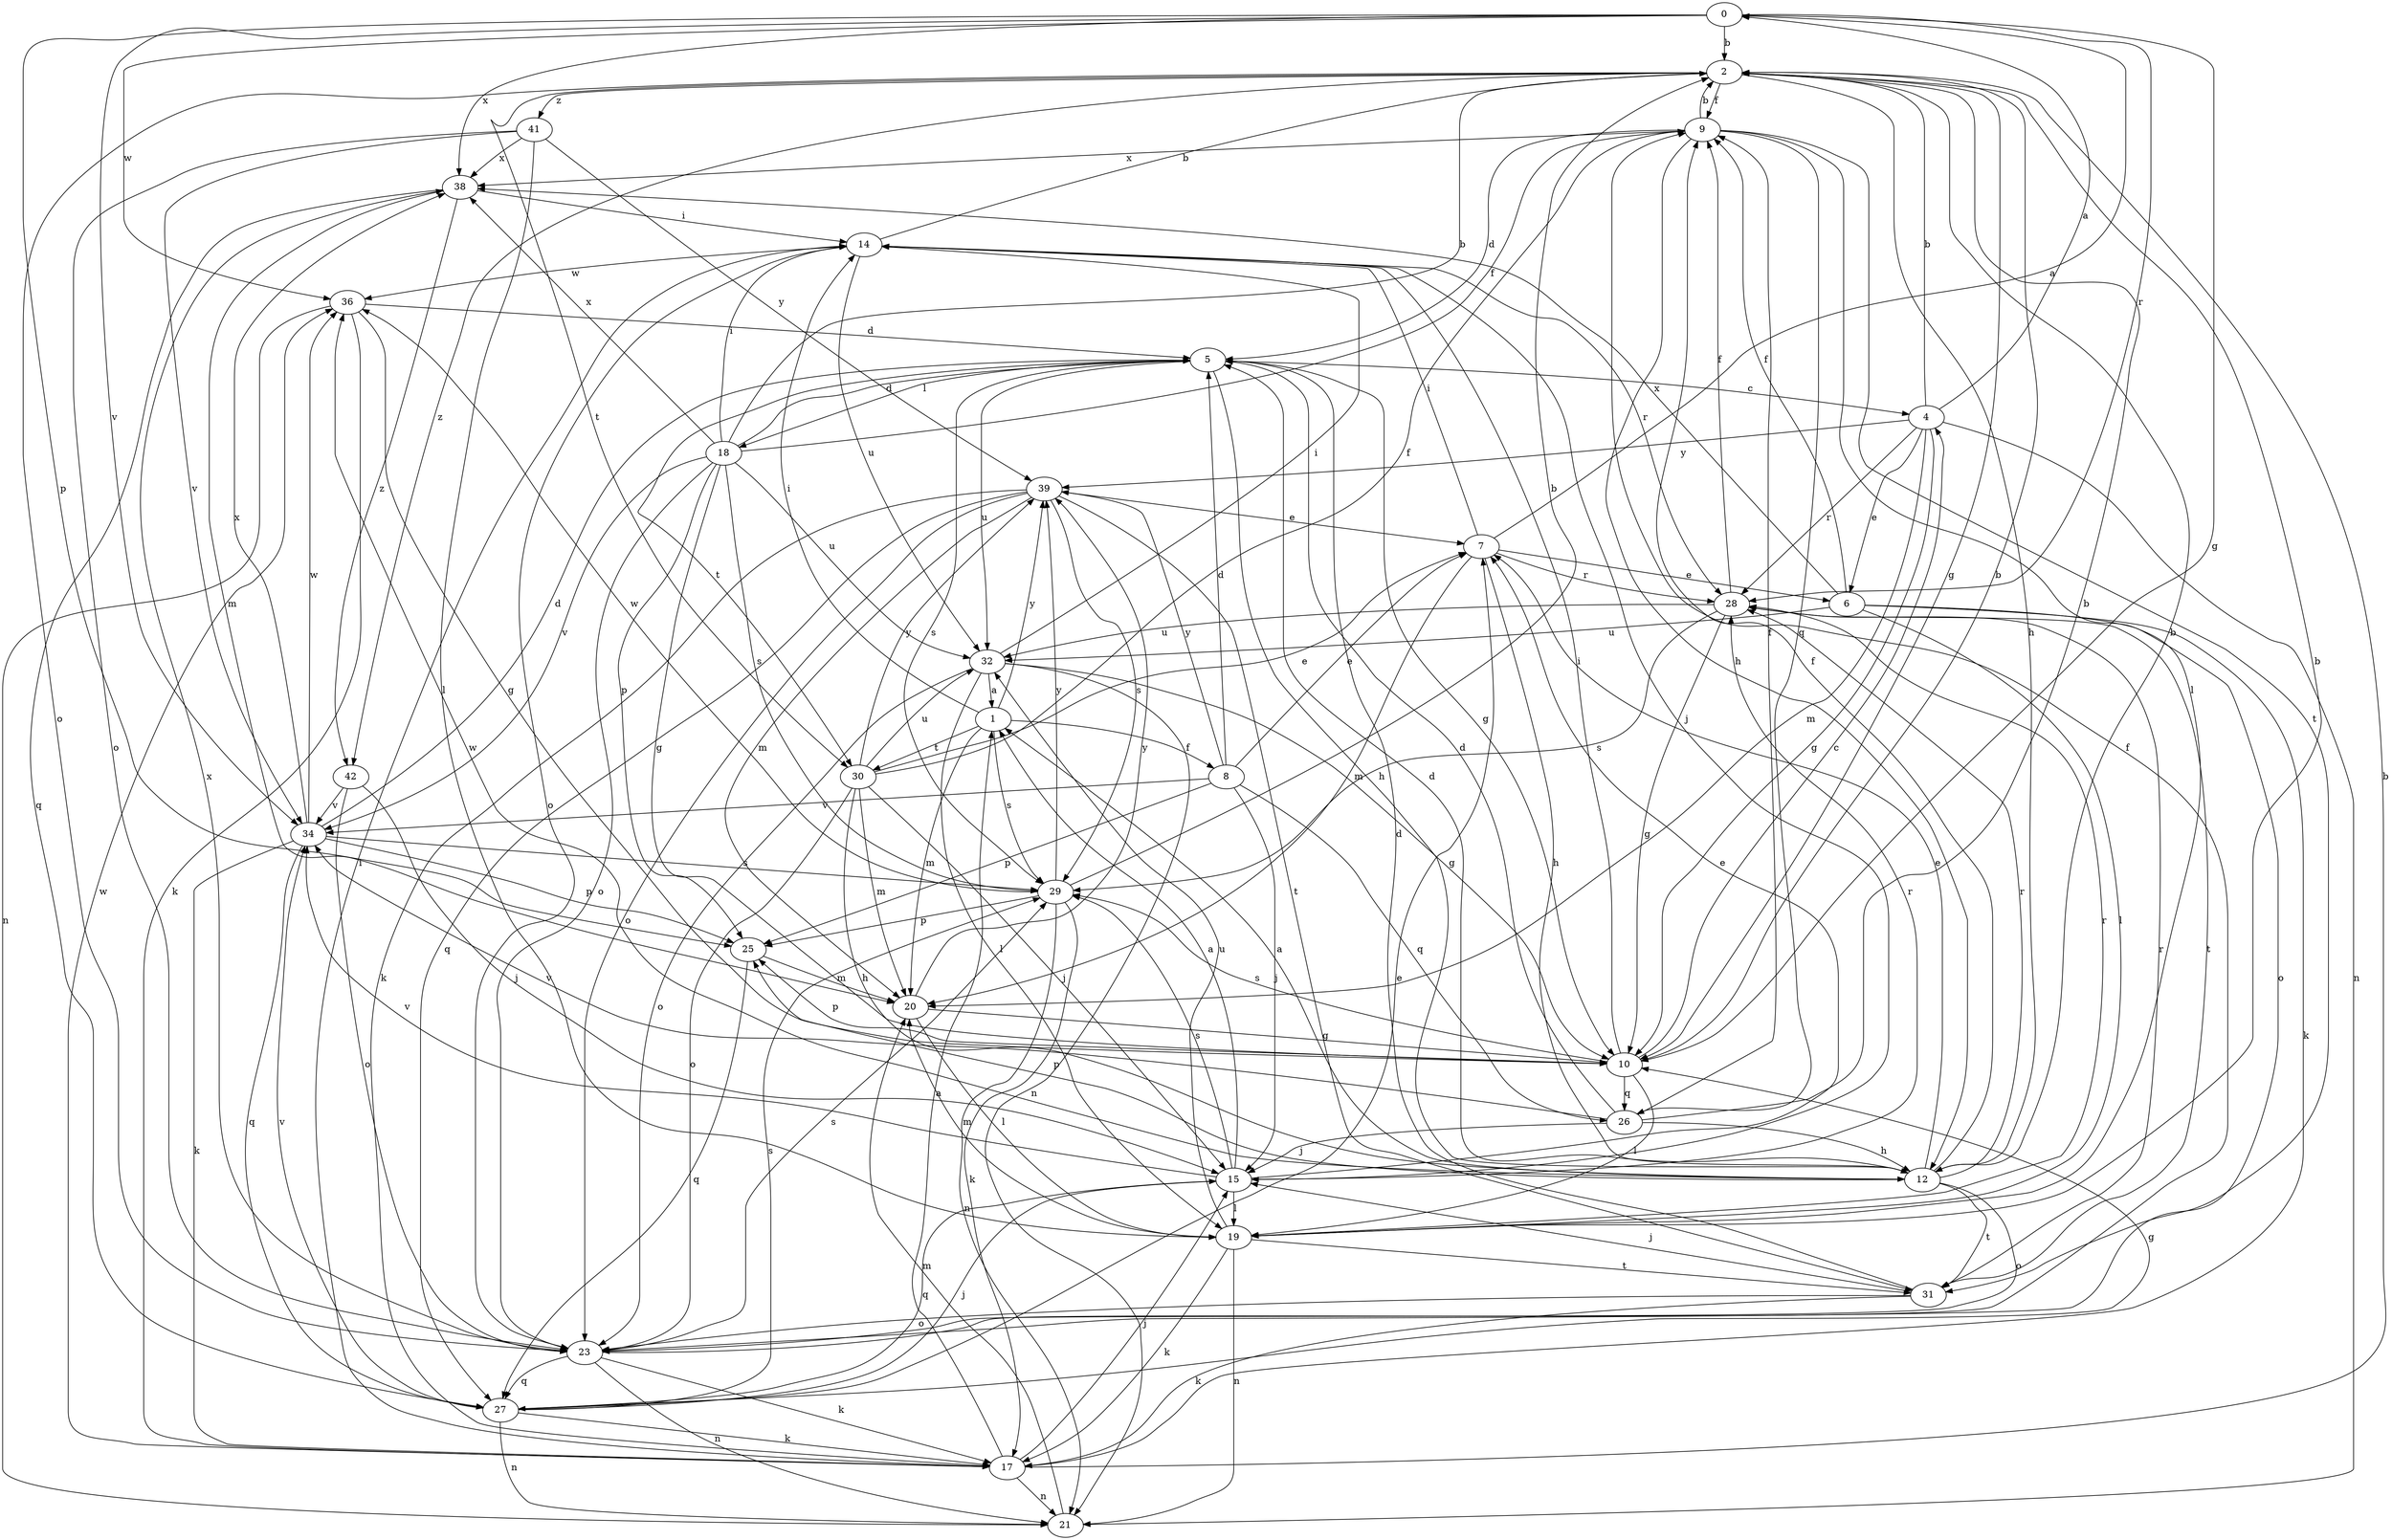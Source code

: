 strict digraph  {
0;
1;
2;
4;
5;
6;
7;
8;
9;
10;
12;
14;
15;
17;
18;
19;
20;
21;
23;
25;
26;
27;
28;
29;
30;
31;
32;
34;
36;
38;
39;
41;
42;
0 -> 2  [label=b];
0 -> 10  [label=g];
0 -> 25  [label=p];
0 -> 28  [label=r];
0 -> 34  [label=v];
0 -> 36  [label=w];
0 -> 38  [label=x];
1 -> 8  [label=f];
1 -> 14  [label=i];
1 -> 20  [label=m];
1 -> 29  [label=s];
1 -> 30  [label=t];
1 -> 39  [label=y];
2 -> 9  [label=f];
2 -> 10  [label=g];
2 -> 12  [label=h];
2 -> 23  [label=o];
2 -> 30  [label=t];
2 -> 41  [label=z];
2 -> 42  [label=z];
4 -> 0  [label=a];
4 -> 2  [label=b];
4 -> 6  [label=e];
4 -> 10  [label=g];
4 -> 20  [label=m];
4 -> 21  [label=n];
4 -> 28  [label=r];
4 -> 39  [label=y];
5 -> 4  [label=c];
5 -> 10  [label=g];
5 -> 12  [label=h];
5 -> 18  [label=l];
5 -> 29  [label=s];
5 -> 30  [label=t];
5 -> 32  [label=u];
6 -> 9  [label=f];
6 -> 17  [label=k];
6 -> 19  [label=l];
6 -> 23  [label=o];
6 -> 32  [label=u];
6 -> 38  [label=x];
7 -> 0  [label=a];
7 -> 6  [label=e];
7 -> 12  [label=h];
7 -> 14  [label=i];
7 -> 20  [label=m];
7 -> 28  [label=r];
8 -> 5  [label=d];
8 -> 7  [label=e];
8 -> 15  [label=j];
8 -> 25  [label=p];
8 -> 26  [label=q];
8 -> 34  [label=v];
8 -> 39  [label=y];
9 -> 2  [label=b];
9 -> 5  [label=d];
9 -> 12  [label=h];
9 -> 19  [label=l];
9 -> 26  [label=q];
9 -> 31  [label=t];
9 -> 38  [label=x];
10 -> 2  [label=b];
10 -> 4  [label=c];
10 -> 14  [label=i];
10 -> 19  [label=l];
10 -> 25  [label=p];
10 -> 26  [label=q];
10 -> 29  [label=s];
12 -> 1  [label=a];
12 -> 2  [label=b];
12 -> 5  [label=d];
12 -> 7  [label=e];
12 -> 9  [label=f];
12 -> 23  [label=o];
12 -> 25  [label=p];
12 -> 28  [label=r];
12 -> 31  [label=t];
12 -> 36  [label=w];
14 -> 2  [label=b];
14 -> 15  [label=j];
14 -> 23  [label=o];
14 -> 28  [label=r];
14 -> 32  [label=u];
14 -> 36  [label=w];
15 -> 1  [label=a];
15 -> 7  [label=e];
15 -> 19  [label=l];
15 -> 27  [label=q];
15 -> 28  [label=r];
15 -> 29  [label=s];
15 -> 34  [label=v];
17 -> 1  [label=a];
17 -> 2  [label=b];
17 -> 14  [label=i];
17 -> 15  [label=j];
17 -> 21  [label=n];
17 -> 36  [label=w];
18 -> 2  [label=b];
18 -> 5  [label=d];
18 -> 9  [label=f];
18 -> 10  [label=g];
18 -> 14  [label=i];
18 -> 23  [label=o];
18 -> 25  [label=p];
18 -> 29  [label=s];
18 -> 32  [label=u];
18 -> 34  [label=v];
18 -> 38  [label=x];
19 -> 2  [label=b];
19 -> 17  [label=k];
19 -> 20  [label=m];
19 -> 21  [label=n];
19 -> 28  [label=r];
19 -> 31  [label=t];
19 -> 32  [label=u];
20 -> 10  [label=g];
20 -> 19  [label=l];
20 -> 39  [label=y];
21 -> 20  [label=m];
23 -> 9  [label=f];
23 -> 17  [label=k];
23 -> 21  [label=n];
23 -> 27  [label=q];
23 -> 29  [label=s];
23 -> 38  [label=x];
25 -> 20  [label=m];
25 -> 27  [label=q];
26 -> 2  [label=b];
26 -> 5  [label=d];
26 -> 9  [label=f];
26 -> 12  [label=h];
26 -> 15  [label=j];
26 -> 34  [label=v];
27 -> 7  [label=e];
27 -> 10  [label=g];
27 -> 15  [label=j];
27 -> 17  [label=k];
27 -> 21  [label=n];
27 -> 29  [label=s];
27 -> 34  [label=v];
28 -> 9  [label=f];
28 -> 10  [label=g];
28 -> 29  [label=s];
28 -> 31  [label=t];
28 -> 32  [label=u];
29 -> 2  [label=b];
29 -> 17  [label=k];
29 -> 21  [label=n];
29 -> 25  [label=p];
29 -> 36  [label=w];
29 -> 39  [label=y];
30 -> 7  [label=e];
30 -> 9  [label=f];
30 -> 12  [label=h];
30 -> 15  [label=j];
30 -> 20  [label=m];
30 -> 23  [label=o];
30 -> 32  [label=u];
30 -> 39  [label=y];
31 -> 5  [label=d];
31 -> 15  [label=j];
31 -> 17  [label=k];
31 -> 23  [label=o];
31 -> 28  [label=r];
32 -> 1  [label=a];
32 -> 10  [label=g];
32 -> 14  [label=i];
32 -> 19  [label=l];
32 -> 21  [label=n];
32 -> 23  [label=o];
34 -> 5  [label=d];
34 -> 17  [label=k];
34 -> 25  [label=p];
34 -> 27  [label=q];
34 -> 29  [label=s];
34 -> 36  [label=w];
34 -> 38  [label=x];
36 -> 5  [label=d];
36 -> 10  [label=g];
36 -> 17  [label=k];
36 -> 21  [label=n];
38 -> 14  [label=i];
38 -> 20  [label=m];
38 -> 27  [label=q];
38 -> 42  [label=z];
39 -> 7  [label=e];
39 -> 17  [label=k];
39 -> 20  [label=m];
39 -> 23  [label=o];
39 -> 27  [label=q];
39 -> 29  [label=s];
39 -> 31  [label=t];
41 -> 19  [label=l];
41 -> 23  [label=o];
41 -> 34  [label=v];
41 -> 38  [label=x];
41 -> 39  [label=y];
42 -> 15  [label=j];
42 -> 23  [label=o];
42 -> 34  [label=v];
}
